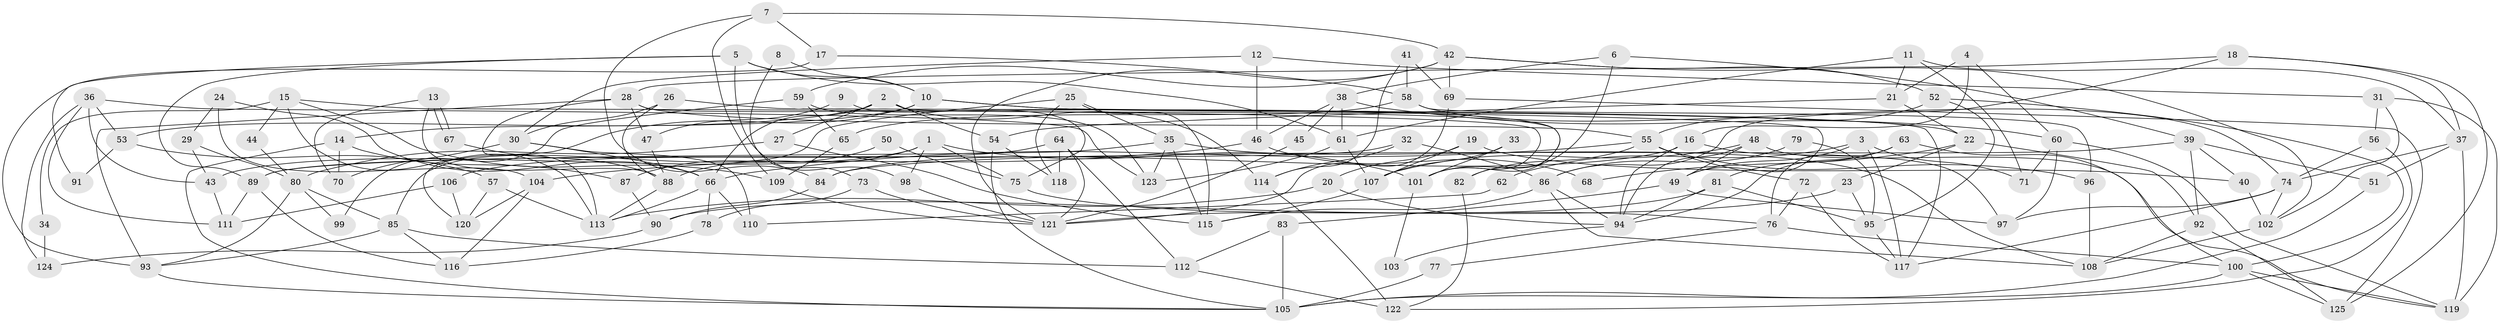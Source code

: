 // Generated by graph-tools (version 1.1) at 2025/02/03/09/25 03:02:07]
// undirected, 125 vertices, 250 edges
graph export_dot {
graph [start="1"]
  node [color=gray90,style=filled];
  1;
  2;
  3;
  4;
  5;
  6;
  7;
  8;
  9;
  10;
  11;
  12;
  13;
  14;
  15;
  16;
  17;
  18;
  19;
  20;
  21;
  22;
  23;
  24;
  25;
  26;
  27;
  28;
  29;
  30;
  31;
  32;
  33;
  34;
  35;
  36;
  37;
  38;
  39;
  40;
  41;
  42;
  43;
  44;
  45;
  46;
  47;
  48;
  49;
  50;
  51;
  52;
  53;
  54;
  55;
  56;
  57;
  58;
  59;
  60;
  61;
  62;
  63;
  64;
  65;
  66;
  67;
  68;
  69;
  70;
  71;
  72;
  73;
  74;
  75;
  76;
  77;
  78;
  79;
  80;
  81;
  82;
  83;
  84;
  85;
  86;
  87;
  88;
  89;
  90;
  91;
  92;
  93;
  94;
  95;
  96;
  97;
  98;
  99;
  100;
  101;
  102;
  103;
  104;
  105;
  106;
  107;
  108;
  109;
  110;
  111;
  112;
  113;
  114;
  115;
  116;
  117;
  118;
  119;
  120;
  121;
  122;
  123;
  124;
  125;
  1 -- 101;
  1 -- 98;
  1 -- 43;
  1 -- 75;
  1 -- 88;
  2 -- 54;
  2 -- 27;
  2 -- 53;
  2 -- 66;
  2 -- 101;
  2 -- 114;
  3 -- 49;
  3 -- 117;
  3 -- 62;
  3 -- 71;
  4 -- 21;
  4 -- 60;
  4 -- 16;
  5 -- 89;
  5 -- 61;
  5 -- 10;
  5 -- 91;
  5 -- 98;
  6 -- 39;
  6 -- 101;
  6 -- 38;
  7 -- 17;
  7 -- 84;
  7 -- 42;
  7 -- 109;
  8 -- 73;
  8 -- 10;
  9 -- 75;
  9 -- 47;
  10 -- 22;
  10 -- 14;
  10 -- 49;
  10 -- 120;
  11 -- 37;
  11 -- 61;
  11 -- 21;
  11 -- 71;
  12 -- 31;
  12 -- 30;
  12 -- 46;
  13 -- 67;
  13 -- 67;
  13 -- 88;
  13 -- 70;
  14 -- 105;
  14 -- 70;
  14 -- 87;
  15 -- 109;
  15 -- 113;
  15 -- 34;
  15 -- 44;
  15 -- 101;
  16 -- 97;
  16 -- 84;
  16 -- 94;
  17 -- 93;
  17 -- 58;
  18 -- 28;
  18 -- 125;
  18 -- 37;
  18 -- 86;
  19 -- 20;
  19 -- 107;
  19 -- 40;
  20 -- 94;
  20 -- 113;
  21 -- 54;
  21 -- 22;
  22 -- 92;
  22 -- 23;
  22 -- 68;
  23 -- 121;
  23 -- 95;
  24 -- 29;
  24 -- 66;
  24 -- 104;
  25 -- 115;
  25 -- 35;
  25 -- 85;
  25 -- 118;
  26 -- 30;
  26 -- 117;
  26 -- 88;
  27 -- 80;
  27 -- 115;
  28 -- 55;
  28 -- 113;
  28 -- 47;
  28 -- 82;
  28 -- 93;
  29 -- 43;
  29 -- 80;
  30 -- 70;
  30 -- 66;
  30 -- 110;
  31 -- 119;
  31 -- 102;
  31 -- 56;
  32 -- 86;
  32 -- 114;
  32 -- 89;
  33 -- 101;
  33 -- 107;
  34 -- 124;
  35 -- 108;
  35 -- 123;
  35 -- 89;
  35 -- 115;
  36 -- 111;
  36 -- 53;
  36 -- 43;
  36 -- 123;
  36 -- 124;
  37 -- 74;
  37 -- 51;
  37 -- 119;
  38 -- 60;
  38 -- 45;
  38 -- 46;
  38 -- 61;
  39 -- 51;
  39 -- 40;
  39 -- 84;
  39 -- 92;
  40 -- 102;
  41 -- 58;
  41 -- 114;
  41 -- 69;
  42 -- 121;
  42 -- 52;
  42 -- 59;
  42 -- 69;
  42 -- 102;
  43 -- 111;
  44 -- 80;
  45 -- 121;
  46 -- 68;
  46 -- 104;
  47 -- 88;
  48 -- 119;
  48 -- 49;
  48 -- 94;
  48 -- 107;
  49 -- 97;
  49 -- 83;
  50 -- 87;
  50 -- 75;
  51 -- 105;
  52 -- 100;
  52 -- 55;
  52 -- 95;
  53 -- 57;
  53 -- 91;
  54 -- 105;
  54 -- 118;
  55 -- 72;
  55 -- 66;
  55 -- 82;
  55 -- 96;
  56 -- 122;
  56 -- 74;
  57 -- 113;
  57 -- 120;
  58 -- 96;
  58 -- 65;
  58 -- 74;
  59 -- 123;
  59 -- 65;
  59 -- 99;
  60 -- 71;
  60 -- 119;
  60 -- 97;
  61 -- 107;
  61 -- 123;
  62 -- 110;
  63 -- 94;
  63 -- 81;
  63 -- 76;
  63 -- 100;
  64 -- 106;
  64 -- 112;
  64 -- 118;
  64 -- 121;
  65 -- 109;
  66 -- 78;
  66 -- 110;
  66 -- 113;
  67 -- 88;
  69 -- 121;
  69 -- 125;
  72 -- 117;
  72 -- 76;
  73 -- 78;
  73 -- 121;
  74 -- 97;
  74 -- 102;
  74 -- 117;
  75 -- 76;
  76 -- 100;
  76 -- 77;
  77 -- 105;
  78 -- 116;
  79 -- 86;
  79 -- 95;
  80 -- 85;
  80 -- 93;
  80 -- 99;
  81 -- 95;
  81 -- 94;
  81 -- 90;
  82 -- 122;
  83 -- 105;
  83 -- 112;
  84 -- 90;
  85 -- 116;
  85 -- 93;
  85 -- 112;
  86 -- 94;
  86 -- 108;
  86 -- 115;
  87 -- 90;
  88 -- 113;
  89 -- 111;
  89 -- 116;
  90 -- 124;
  92 -- 108;
  92 -- 125;
  93 -- 105;
  94 -- 103;
  95 -- 117;
  96 -- 108;
  98 -- 121;
  100 -- 125;
  100 -- 105;
  100 -- 119;
  101 -- 103;
  102 -- 108;
  104 -- 116;
  104 -- 120;
  106 -- 120;
  106 -- 111;
  107 -- 115;
  109 -- 121;
  112 -- 122;
  114 -- 122;
}
